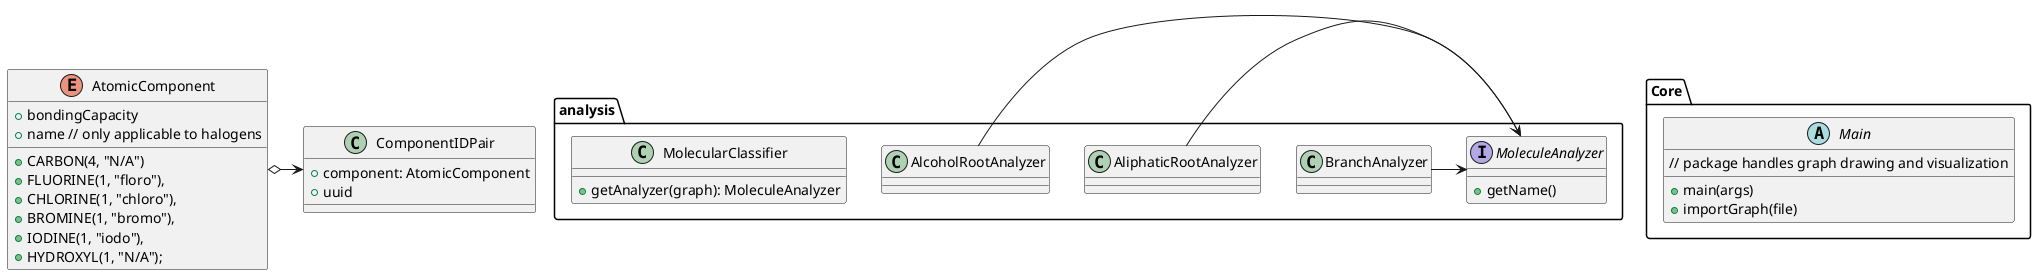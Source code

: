 @startuml
AtomicComponent o-> ComponentIDPair

enum AtomicComponent {
+ bondingCapacity
+ name // only applicable to halogens

+ CARBON(4, "N/A")
+ FLUORINE(1, "floro"),
+ CHLORINE(1, "chloro"),
+ BROMINE(1, "bromo"),
+ IODINE(1, "iodo"),
+ HYDROXYL(1, "N/A");
}
class ComponentIDPair{
+ component: AtomicComponent
+ uuid
}

package Core {
    abstract class Main{
        + main(args)
        + importGraph(file)
        // package handles graph drawing and visualization
    }
}

package analysis{
BranchAnalyzer -> MoleculeAnalyzer
AliphaticRootAnalyzer -> MoleculeAnalyzer
AlcoholRootAnalyzer -> MoleculeAnalyzer

interface MoleculeAnalyzer{
+ getName()
}

class MolecularClassifier {
+ getAnalyzer(graph): MoleculeAnalyzer
}

}

@enduml